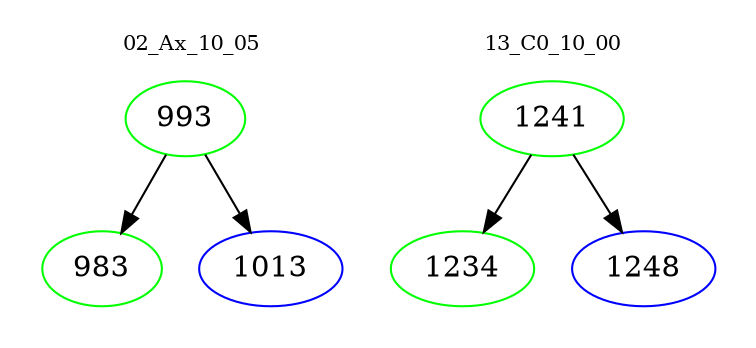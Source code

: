 digraph{
subgraph cluster_0 {
color = white
label = "02_Ax_10_05";
fontsize=10;
T0_993 [label="993", color="green"]
T0_993 -> T0_983 [color="black"]
T0_983 [label="983", color="green"]
T0_993 -> T0_1013 [color="black"]
T0_1013 [label="1013", color="blue"]
}
subgraph cluster_1 {
color = white
label = "13_C0_10_00";
fontsize=10;
T1_1241 [label="1241", color="green"]
T1_1241 -> T1_1234 [color="black"]
T1_1234 [label="1234", color="green"]
T1_1241 -> T1_1248 [color="black"]
T1_1248 [label="1248", color="blue"]
}
}
